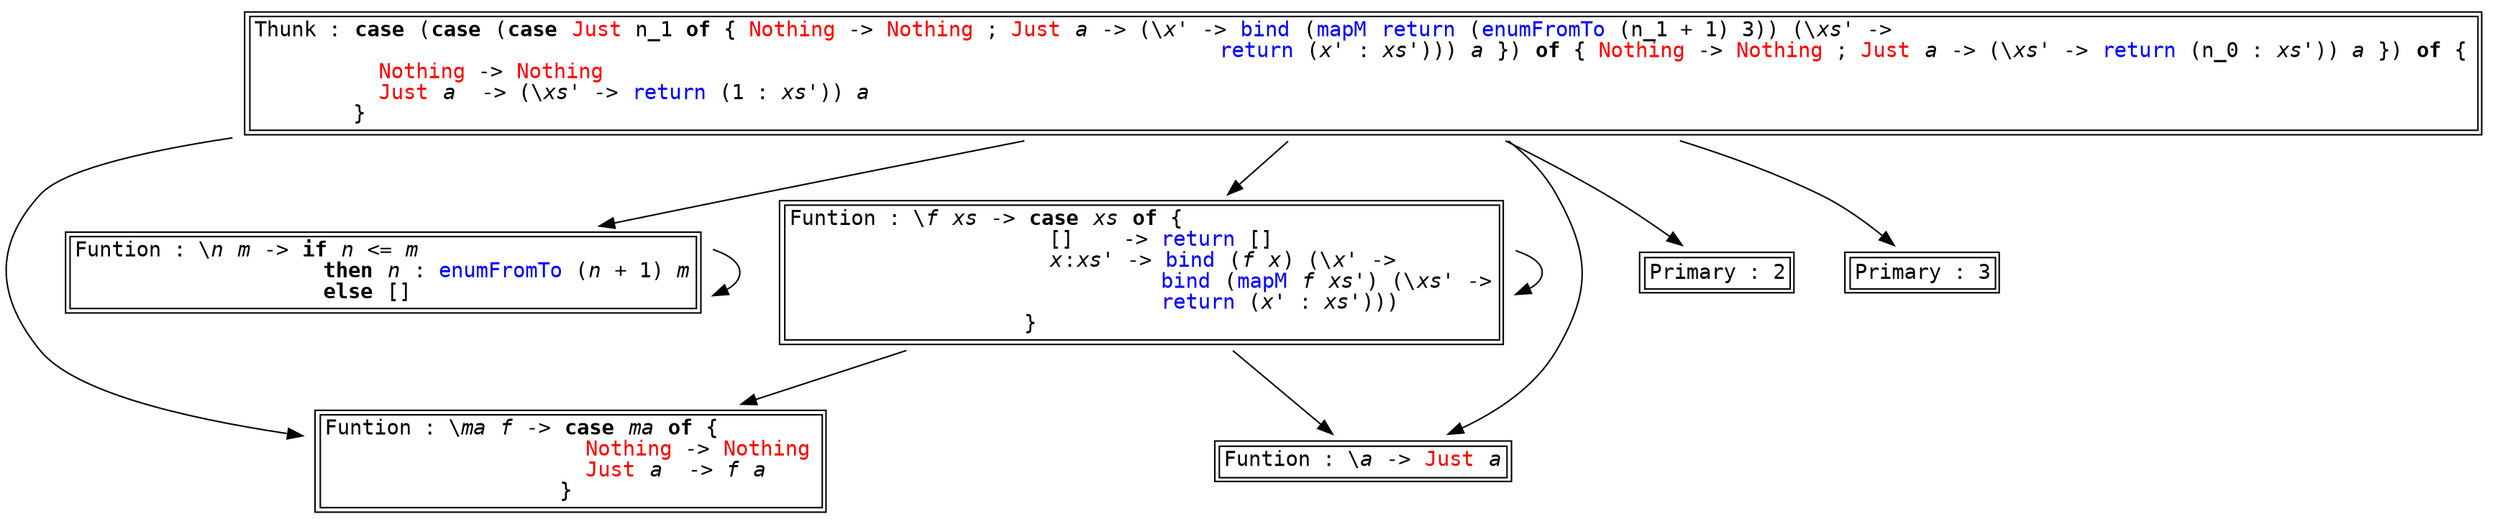 digraph G {
node [ fontname=monospace, shape=plaintext ];
s0[label=<<TABLE ALIGN="LEFT"><TR><TD BALIGN="LEFT" ALIGN="LEFT">Funtion&nbsp;:&nbsp;\<I>ma</I>&nbsp;<I>f</I>&nbsp;-&gt;&nbsp;<B>case</B>&nbsp;<I>ma</I>&nbsp;<B>of</B>&nbsp;{&nbsp;&nbsp;&nbsp;&nbsp;&nbsp;&nbsp;&nbsp;&nbsp;<BR />&nbsp;&nbsp;&nbsp;&nbsp;&nbsp;&nbsp;&nbsp;&nbsp;&nbsp;&nbsp;&nbsp;&nbsp;&nbsp;&nbsp;&nbsp;&nbsp;&nbsp;&nbsp;&nbsp;&nbsp;&nbsp;<FONT COLOR="red">Nothing</FONT>&nbsp;-&gt;&nbsp;<FONT COLOR="red">Nothing</FONT><BR />&nbsp;&nbsp;&nbsp;&nbsp;&nbsp;&nbsp;&nbsp;&nbsp;&nbsp;&nbsp;&nbsp;&nbsp;&nbsp;&nbsp;&nbsp;&nbsp;&nbsp;&nbsp;&nbsp;&nbsp;&nbsp;<FONT COLOR="red">Just</FONT>&nbsp;<I>a</I>&nbsp;&nbsp;-&gt;&nbsp;<I>f</I>&nbsp;<I>a</I>&nbsp;&nbsp;&nbsp;&nbsp;<BR />&nbsp;&nbsp;&nbsp;&nbsp;&nbsp;&nbsp;&nbsp;&nbsp;&nbsp;&nbsp;&nbsp;&nbsp;&nbsp;&nbsp;&nbsp;&nbsp;&nbsp;&nbsp;&nbsp;}&nbsp;&nbsp;&nbsp;&nbsp;&nbsp;&nbsp;&nbsp;&nbsp;&nbsp;&nbsp;&nbsp;&nbsp;&nbsp;&nbsp;&nbsp;&nbsp;&nbsp;&nbsp;&nbsp;<BR /></TD></TR></TABLE>>];
s0;
s1[label=<<TABLE ALIGN="LEFT"><TR><TD BALIGN="LEFT" ALIGN="LEFT">Funtion&nbsp;:&nbsp;\<I>n</I>&nbsp;<I>m</I>&nbsp;-&gt;&nbsp;<B>if</B>&nbsp;<I>n</I>&nbsp;&lt;=&nbsp;<I>m</I>&nbsp;&nbsp;&nbsp;&nbsp;&nbsp;&nbsp;&nbsp;&nbsp;&nbsp;&nbsp;&nbsp;&nbsp;&nbsp;&nbsp;&nbsp;&nbsp;&nbsp;&nbsp;&nbsp;&nbsp;&nbsp;&nbsp;<BR />&nbsp;&nbsp;&nbsp;&nbsp;&nbsp;&nbsp;&nbsp;&nbsp;&nbsp;&nbsp;&nbsp;&nbsp;&nbsp;&nbsp;&nbsp;&nbsp;&nbsp;&nbsp;&nbsp;&nbsp;<B>then</B>&nbsp;<I>n</I>&nbsp;:&nbsp;<FONT COLOR="blue">enumFromTo</FONT>&nbsp;(<I>n</I>&nbsp;+&nbsp;1)&nbsp;<I>m</I><BR />&nbsp;&nbsp;&nbsp;&nbsp;&nbsp;&nbsp;&nbsp;&nbsp;&nbsp;&nbsp;&nbsp;&nbsp;&nbsp;&nbsp;&nbsp;&nbsp;&nbsp;&nbsp;&nbsp;&nbsp;<B>else</B>&nbsp;[]&nbsp;&nbsp;&nbsp;&nbsp;&nbsp;&nbsp;&nbsp;&nbsp;&nbsp;&nbsp;&nbsp;&nbsp;&nbsp;&nbsp;&nbsp;&nbsp;&nbsp;&nbsp;&nbsp;&nbsp;&nbsp;&nbsp;<BR /></TD></TR></TABLE>>];
s1 -> s1;
s2[label=<<TABLE ALIGN="LEFT"><TR><TD BALIGN="LEFT" ALIGN="LEFT">Thunk&nbsp;:&nbsp;<B>case</B>&nbsp;(<B>case</B>&nbsp;(<B>case</B>&nbsp;<FONT COLOR="red">Just</FONT>&nbsp;n_1&nbsp;<B>of</B>&nbsp;{&nbsp;<FONT COLOR="red">Nothing</FONT>&nbsp;-&gt;&nbsp;<FONT COLOR="red">Nothing</FONT>&nbsp;;&nbsp;<FONT COLOR="red">Just</FONT>&nbsp;<I>a</I>&nbsp;-&gt;&nbsp;(\<I>x'</I>&nbsp;-&gt;&nbsp;<FONT COLOR="blue">bind</FONT>&nbsp;(<FONT COLOR="blue">mapM</FONT>&nbsp;<FONT COLOR="blue">return</FONT>&nbsp;(<FONT COLOR="blue">enumFromTo</FONT>&nbsp;(n_1&nbsp;+&nbsp;1)&nbsp;3))&nbsp;(\<I>xs'</I>&nbsp;-&gt;&nbsp;&nbsp;&nbsp;&nbsp;&nbsp;&nbsp;&nbsp;&nbsp;&nbsp;&nbsp;&nbsp;&nbsp;&nbsp;&nbsp;&nbsp;&nbsp;&nbsp;&nbsp;&nbsp;&nbsp;&nbsp;&nbsp;&nbsp;&nbsp;&nbsp;&nbsp;&nbsp;&nbsp;&nbsp;&nbsp;&nbsp;&nbsp;&nbsp;&nbsp;&nbsp;&nbsp;&nbsp;&nbsp;&nbsp;&nbsp;&nbsp;&nbsp;&nbsp;&nbsp;&nbsp;&nbsp;&nbsp;<BR />&nbsp;&nbsp;&nbsp;&nbsp;&nbsp;&nbsp;&nbsp;&nbsp;&nbsp;&nbsp;&nbsp;&nbsp;&nbsp;&nbsp;&nbsp;&nbsp;&nbsp;&nbsp;&nbsp;&nbsp;&nbsp;&nbsp;&nbsp;&nbsp;&nbsp;&nbsp;&nbsp;&nbsp;&nbsp;&nbsp;&nbsp;&nbsp;&nbsp;&nbsp;&nbsp;&nbsp;&nbsp;&nbsp;&nbsp;&nbsp;&nbsp;&nbsp;&nbsp;&nbsp;&nbsp;&nbsp;&nbsp;&nbsp;&nbsp;&nbsp;&nbsp;&nbsp;&nbsp;&nbsp;&nbsp;&nbsp;&nbsp;&nbsp;&nbsp;&nbsp;&nbsp;&nbsp;&nbsp;&nbsp;&nbsp;&nbsp;&nbsp;&nbsp;&nbsp;&nbsp;&nbsp;&nbsp;&nbsp;&nbsp;&nbsp;&nbsp;&nbsp;&nbsp;<FONT COLOR="blue">return</FONT>&nbsp;(<I>x'</I>&nbsp;:&nbsp;<I>xs'</I>)))&nbsp;<I>a</I>&nbsp;})&nbsp;<B>of</B>&nbsp;{&nbsp;<FONT COLOR="red">Nothing</FONT>&nbsp;-&gt;&nbsp;<FONT COLOR="red">Nothing</FONT>&nbsp;;&nbsp;<FONT COLOR="red">Just</FONT>&nbsp;<I>a</I>&nbsp;-&gt;&nbsp;(\<I>xs'</I>&nbsp;-&gt;&nbsp;<FONT COLOR="blue">return</FONT>&nbsp;(n_0&nbsp;:&nbsp;<I>xs'</I>))&nbsp;<I>a</I>&nbsp;})&nbsp;<B>of</B>&nbsp;{<BR />&nbsp;&nbsp;&nbsp;&nbsp;&nbsp;&nbsp;&nbsp;&nbsp;&nbsp;&nbsp;<FONT COLOR="red">Nothing</FONT>&nbsp;-&gt;&nbsp;<FONT COLOR="red">Nothing</FONT>&nbsp;&nbsp;&nbsp;&nbsp;&nbsp;&nbsp;&nbsp;&nbsp;&nbsp;&nbsp;&nbsp;&nbsp;&nbsp;&nbsp;&nbsp;&nbsp;&nbsp;&nbsp;&nbsp;&nbsp;&nbsp;&nbsp;&nbsp;&nbsp;&nbsp;&nbsp;&nbsp;&nbsp;&nbsp;&nbsp;&nbsp;&nbsp;&nbsp;&nbsp;&nbsp;&nbsp;&nbsp;&nbsp;&nbsp;&nbsp;&nbsp;&nbsp;&nbsp;&nbsp;&nbsp;&nbsp;&nbsp;&nbsp;&nbsp;&nbsp;&nbsp;&nbsp;&nbsp;&nbsp;&nbsp;&nbsp;&nbsp;&nbsp;&nbsp;&nbsp;&nbsp;&nbsp;&nbsp;&nbsp;&nbsp;&nbsp;&nbsp;&nbsp;&nbsp;&nbsp;&nbsp;&nbsp;&nbsp;&nbsp;&nbsp;&nbsp;&nbsp;&nbsp;&nbsp;&nbsp;&nbsp;&nbsp;&nbsp;&nbsp;&nbsp;&nbsp;&nbsp;&nbsp;&nbsp;&nbsp;&nbsp;&nbsp;&nbsp;&nbsp;&nbsp;&nbsp;&nbsp;&nbsp;&nbsp;&nbsp;&nbsp;&nbsp;&nbsp;&nbsp;&nbsp;&nbsp;&nbsp;&nbsp;&nbsp;&nbsp;&nbsp;&nbsp;&nbsp;&nbsp;&nbsp;&nbsp;&nbsp;&nbsp;&nbsp;&nbsp;&nbsp;&nbsp;&nbsp;&nbsp;&nbsp;&nbsp;&nbsp;&nbsp;&nbsp;&nbsp;&nbsp;&nbsp;&nbsp;&nbsp;&nbsp;&nbsp;&nbsp;&nbsp;&nbsp;&nbsp;&nbsp;&nbsp;&nbsp;&nbsp;&nbsp;&nbsp;&nbsp;&nbsp;&nbsp;<BR />&nbsp;&nbsp;&nbsp;&nbsp;&nbsp;&nbsp;&nbsp;&nbsp;&nbsp;&nbsp;<FONT COLOR="red">Just</FONT>&nbsp;<I>a</I>&nbsp;&nbsp;-&gt;&nbsp;(\<I>xs'</I>&nbsp;-&gt;&nbsp;<FONT COLOR="blue">return</FONT>&nbsp;(1&nbsp;:&nbsp;<I>xs'</I>))&nbsp;<I>a</I>&nbsp;&nbsp;&nbsp;&nbsp;&nbsp;&nbsp;&nbsp;&nbsp;&nbsp;&nbsp;&nbsp;&nbsp;&nbsp;&nbsp;&nbsp;&nbsp;&nbsp;&nbsp;&nbsp;&nbsp;&nbsp;&nbsp;&nbsp;&nbsp;&nbsp;&nbsp;&nbsp;&nbsp;&nbsp;&nbsp;&nbsp;&nbsp;&nbsp;&nbsp;&nbsp;&nbsp;&nbsp;&nbsp;&nbsp;&nbsp;&nbsp;&nbsp;&nbsp;&nbsp;&nbsp;&nbsp;&nbsp;&nbsp;&nbsp;&nbsp;&nbsp;&nbsp;&nbsp;&nbsp;&nbsp;&nbsp;&nbsp;&nbsp;&nbsp;&nbsp;&nbsp;&nbsp;&nbsp;&nbsp;&nbsp;&nbsp;&nbsp;&nbsp;&nbsp;&nbsp;&nbsp;&nbsp;&nbsp;&nbsp;&nbsp;&nbsp;&nbsp;&nbsp;&nbsp;&nbsp;&nbsp;&nbsp;&nbsp;&nbsp;&nbsp;&nbsp;&nbsp;&nbsp;&nbsp;&nbsp;&nbsp;&nbsp;&nbsp;&nbsp;&nbsp;&nbsp;&nbsp;&nbsp;&nbsp;&nbsp;&nbsp;&nbsp;&nbsp;&nbsp;&nbsp;&nbsp;&nbsp;&nbsp;&nbsp;&nbsp;&nbsp;&nbsp;&nbsp;&nbsp;&nbsp;&nbsp;&nbsp;&nbsp;&nbsp;&nbsp;&nbsp;&nbsp;&nbsp;&nbsp;&nbsp;&nbsp;&nbsp;&nbsp;<BR />&nbsp;&nbsp;&nbsp;&nbsp;&nbsp;&nbsp;&nbsp;&nbsp;}&nbsp;&nbsp;&nbsp;&nbsp;&nbsp;&nbsp;&nbsp;&nbsp;&nbsp;&nbsp;&nbsp;&nbsp;&nbsp;&nbsp;&nbsp;&nbsp;&nbsp;&nbsp;&nbsp;&nbsp;&nbsp;&nbsp;&nbsp;&nbsp;&nbsp;&nbsp;&nbsp;&nbsp;&nbsp;&nbsp;&nbsp;&nbsp;&nbsp;&nbsp;&nbsp;&nbsp;&nbsp;&nbsp;&nbsp;&nbsp;&nbsp;&nbsp;&nbsp;&nbsp;&nbsp;&nbsp;&nbsp;&nbsp;&nbsp;&nbsp;&nbsp;&nbsp;&nbsp;&nbsp;&nbsp;&nbsp;&nbsp;&nbsp;&nbsp;&nbsp;&nbsp;&nbsp;&nbsp;&nbsp;&nbsp;&nbsp;&nbsp;&nbsp;&nbsp;&nbsp;&nbsp;&nbsp;&nbsp;&nbsp;&nbsp;&nbsp;&nbsp;&nbsp;&nbsp;&nbsp;&nbsp;&nbsp;&nbsp;&nbsp;&nbsp;&nbsp;&nbsp;&nbsp;&nbsp;&nbsp;&nbsp;&nbsp;&nbsp;&nbsp;&nbsp;&nbsp;&nbsp;&nbsp;&nbsp;&nbsp;&nbsp;&nbsp;&nbsp;&nbsp;&nbsp;&nbsp;&nbsp;&nbsp;&nbsp;&nbsp;&nbsp;&nbsp;&nbsp;&nbsp;&nbsp;&nbsp;&nbsp;&nbsp;&nbsp;&nbsp;&nbsp;&nbsp;&nbsp;&nbsp;&nbsp;&nbsp;&nbsp;&nbsp;&nbsp;&nbsp;&nbsp;&nbsp;&nbsp;&nbsp;&nbsp;&nbsp;&nbsp;&nbsp;&nbsp;&nbsp;&nbsp;&nbsp;&nbsp;&nbsp;&nbsp;&nbsp;&nbsp;&nbsp;&nbsp;&nbsp;&nbsp;&nbsp;&nbsp;&nbsp;&nbsp;&nbsp;&nbsp;&nbsp;&nbsp;&nbsp;&nbsp;&nbsp;&nbsp;&nbsp;&nbsp;&nbsp;&nbsp;&nbsp;<BR /></TD></TR></TABLE>>];
s2 -> s0, s1, s3, s4, s5, s6;
s3[label=<<TABLE ALIGN="LEFT"><TR><TD BALIGN="LEFT" ALIGN="LEFT">Funtion&nbsp;:&nbsp;\<I>f</I>&nbsp;<I>xs</I>&nbsp;-&gt;&nbsp;<B>case</B>&nbsp;<I>xs</I>&nbsp;<B>of</B>&nbsp;{&nbsp;&nbsp;&nbsp;&nbsp;&nbsp;&nbsp;&nbsp;&nbsp;&nbsp;&nbsp;&nbsp;&nbsp;&nbsp;&nbsp;&nbsp;&nbsp;&nbsp;&nbsp;&nbsp;&nbsp;&nbsp;&nbsp;&nbsp;&nbsp;&nbsp;<BR />&nbsp;&nbsp;&nbsp;&nbsp;&nbsp;&nbsp;&nbsp;&nbsp;&nbsp;&nbsp;&nbsp;&nbsp;&nbsp;&nbsp;&nbsp;&nbsp;&nbsp;&nbsp;&nbsp;&nbsp;&nbsp;[]&nbsp;&nbsp;&nbsp;&nbsp;-&gt;&nbsp;<FONT COLOR="blue">return</FONT>&nbsp;[]&nbsp;&nbsp;&nbsp;&nbsp;&nbsp;&nbsp;&nbsp;&nbsp;&nbsp;&nbsp;&nbsp;&nbsp;&nbsp;&nbsp;&nbsp;&nbsp;&nbsp;<BR />&nbsp;&nbsp;&nbsp;&nbsp;&nbsp;&nbsp;&nbsp;&nbsp;&nbsp;&nbsp;&nbsp;&nbsp;&nbsp;&nbsp;&nbsp;&nbsp;&nbsp;&nbsp;&nbsp;&nbsp;&nbsp;<I>x</I>:<I>xs'</I>&nbsp;-&gt;&nbsp;<FONT COLOR="blue">bind</FONT>&nbsp;(<I>f</I>&nbsp;<I>x</I>)&nbsp;(\<I>x'</I>&nbsp;-&gt;&nbsp;&nbsp;&nbsp;&nbsp;&nbsp;&nbsp;&nbsp;&nbsp;<BR />&nbsp;&nbsp;&nbsp;&nbsp;&nbsp;&nbsp;&nbsp;&nbsp;&nbsp;&nbsp;&nbsp;&nbsp;&nbsp;&nbsp;&nbsp;&nbsp;&nbsp;&nbsp;&nbsp;&nbsp;&nbsp;&nbsp;&nbsp;&nbsp;&nbsp;&nbsp;&nbsp;&nbsp;&nbsp;&nbsp;<FONT COLOR="blue">bind</FONT>&nbsp;(<FONT COLOR="blue">mapM</FONT>&nbsp;<I>f</I>&nbsp;<I>xs'</I>)&nbsp;(\<I>xs'</I>&nbsp;-&gt;<BR />&nbsp;&nbsp;&nbsp;&nbsp;&nbsp;&nbsp;&nbsp;&nbsp;&nbsp;&nbsp;&nbsp;&nbsp;&nbsp;&nbsp;&nbsp;&nbsp;&nbsp;&nbsp;&nbsp;&nbsp;&nbsp;&nbsp;&nbsp;&nbsp;&nbsp;&nbsp;&nbsp;&nbsp;&nbsp;&nbsp;<FONT COLOR="blue">return</FONT>&nbsp;(<I>x'</I>&nbsp;:&nbsp;<I>xs'</I>)))&nbsp;&nbsp;&nbsp;&nbsp;&nbsp;&nbsp;&nbsp;<BR />&nbsp;&nbsp;&nbsp;&nbsp;&nbsp;&nbsp;&nbsp;&nbsp;&nbsp;&nbsp;&nbsp;&nbsp;&nbsp;&nbsp;&nbsp;&nbsp;&nbsp;&nbsp;&nbsp;}&nbsp;&nbsp;&nbsp;&nbsp;&nbsp;&nbsp;&nbsp;&nbsp;&nbsp;&nbsp;&nbsp;&nbsp;&nbsp;&nbsp;&nbsp;&nbsp;&nbsp;&nbsp;&nbsp;&nbsp;&nbsp;&nbsp;&nbsp;&nbsp;&nbsp;&nbsp;&nbsp;&nbsp;&nbsp;&nbsp;&nbsp;&nbsp;&nbsp;&nbsp;&nbsp;&nbsp;<BR /></TD></TR></TABLE>>];
s3 -> s0, s3, s4;
s4[label=<<TABLE ALIGN="LEFT"><TR><TD BALIGN="LEFT" ALIGN="LEFT">Funtion&nbsp;:&nbsp;\<I>a</I>&nbsp;-&gt;&nbsp;<FONT COLOR="red">Just</FONT>&nbsp;<I>a</I><BR /></TD></TR></TABLE>>];
s4;
s5[label=<<TABLE ALIGN="LEFT"><TR><TD BALIGN="LEFT" ALIGN="LEFT">Primary&nbsp;:&nbsp;2<BR /></TD></TR></TABLE>>];
s5;
s6[label=<<TABLE ALIGN="LEFT"><TR><TD BALIGN="LEFT" ALIGN="LEFT">Primary&nbsp;:&nbsp;3<BR /></TD></TR></TABLE>>];
s6;
}
